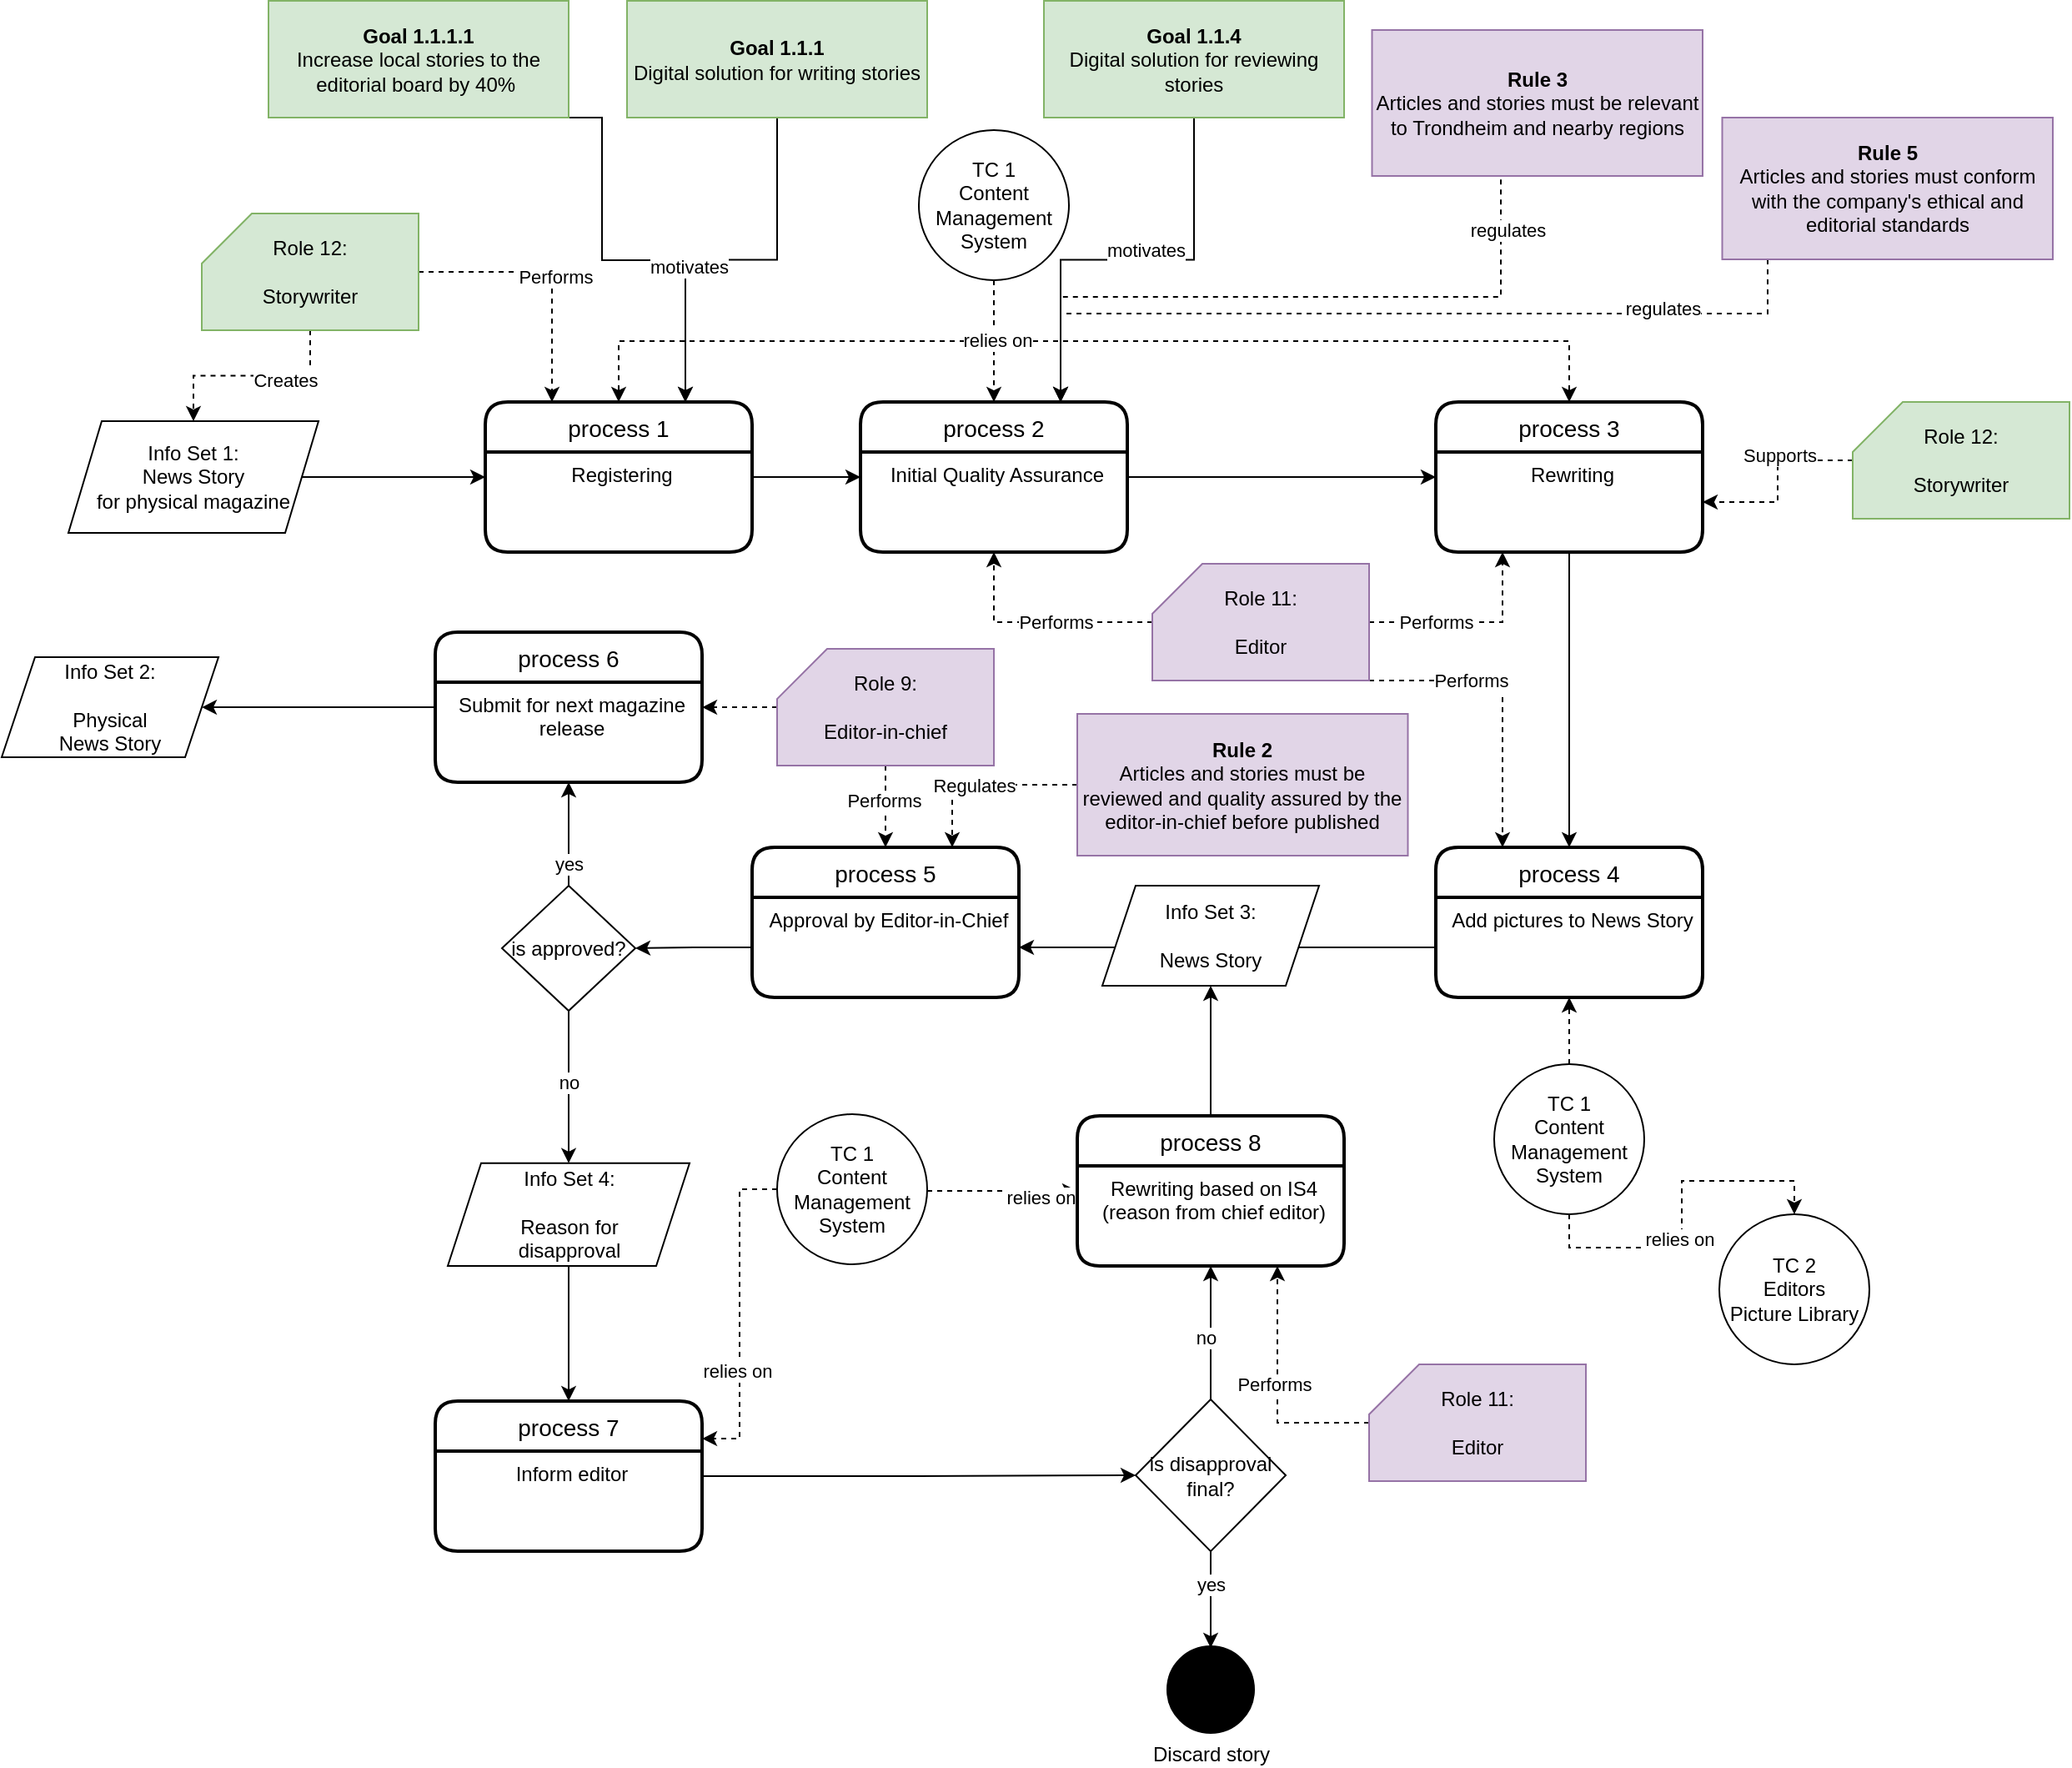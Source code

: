 <mxfile version="13.7.1" type="github">
  <diagram id="T21u9-CuLx84244G4kkz" name="Page-1">
    <mxGraphModel dx="1422" dy="762" grid="1" gridSize="10" guides="1" tooltips="1" connect="1" arrows="1" fold="1" page="1" pageScale="1" pageWidth="1169" pageHeight="1654" math="0" shadow="0">
      <root>
        <mxCell id="0" />
        <mxCell id="1" parent="0" />
        <mxCell id="Up77bsWCeMannX5gQ--k-35" style="edgeStyle=orthogonalEdgeStyle;rounded=0;orthogonalLoop=1;jettySize=auto;html=1;entryX=0;entryY=0.25;entryDx=0;entryDy=0;exitX=1;exitY=0.25;exitDx=0;exitDy=0;" parent="1" source="Up77bsWCeMannX5gQ--k-16" target="Up77bsWCeMannX5gQ--k-28" edge="1">
          <mxGeometry relative="1" as="geometry" />
        </mxCell>
        <mxCell id="Up77bsWCeMannX5gQ--k-51" style="edgeStyle=orthogonalEdgeStyle;rounded=0;orthogonalLoop=1;jettySize=auto;html=1;entryX=0.5;entryY=0;entryDx=0;entryDy=0;" parent="1" source="Up77bsWCeMannX5gQ--k-31" target="Up77bsWCeMannX5gQ--k-40" edge="1">
          <mxGeometry relative="1" as="geometry" />
        </mxCell>
        <mxCell id="Up77bsWCeMannX5gQ--k-52" style="edgeStyle=orthogonalEdgeStyle;rounded=0;orthogonalLoop=1;jettySize=auto;html=1;entryX=1;entryY=0.5;entryDx=0;entryDy=0;" parent="1" source="Up77bsWCeMannX5gQ--k-41" target="Up77bsWCeMannX5gQ--k-44" edge="1">
          <mxGeometry relative="1" as="geometry" />
        </mxCell>
        <mxCell id="4FQ998lupcoue13N-F9y-1" value="TC 1&lt;br&gt;Content Management&lt;br&gt;System" style="ellipse;whiteSpace=wrap;html=1;aspect=fixed;fillColor=#FFFFFF;" parent="1" vertex="1">
          <mxGeometry x="650" y="110" width="90" height="90" as="geometry" />
        </mxCell>
        <mxCell id="4FQ998lupcoue13N-F9y-4" style="edgeStyle=orthogonalEdgeStyle;rounded=0;orthogonalLoop=1;jettySize=auto;html=1;entryX=0.5;entryY=0;entryDx=0;entryDy=0;exitX=0.5;exitY=1;exitDx=0;exitDy=0;dashed=1;" parent="1" source="4FQ998lupcoue13N-F9y-1" target="Up77bsWCeMannX5gQ--k-15" edge="1">
          <mxGeometry relative="1" as="geometry">
            <mxPoint x="400" y="355" as="targetPoint" />
            <mxPoint x="280" y="355" as="sourcePoint" />
          </mxGeometry>
        </mxCell>
        <mxCell id="4FQ998lupcoue13N-F9y-6" style="edgeStyle=orthogonalEdgeStyle;rounded=0;orthogonalLoop=1;jettySize=auto;html=1;entryX=0.5;entryY=0;entryDx=0;entryDy=0;exitX=0.5;exitY=1;exitDx=0;exitDy=0;dashed=1;" parent="1" source="4FQ998lupcoue13N-F9y-1" target="Up77bsWCeMannX5gQ--k-30" edge="1">
          <mxGeometry relative="1" as="geometry">
            <mxPoint x="480" y="310" as="targetPoint" />
            <mxPoint x="480" y="230" as="sourcePoint" />
          </mxGeometry>
        </mxCell>
        <mxCell id="4FQ998lupcoue13N-F9y-7" style="edgeStyle=orthogonalEdgeStyle;rounded=0;orthogonalLoop=1;jettySize=auto;html=1;entryX=0.5;entryY=0;entryDx=0;entryDy=0;dashed=1;" parent="1" target="Up77bsWCeMannX5gQ--k-27" edge="1">
          <mxGeometry relative="1" as="geometry">
            <mxPoint x="480" y="310" as="targetPoint" />
            <mxPoint x="695" y="200" as="sourcePoint" />
            <Array as="points">
              <mxPoint x="695" y="220" />
              <mxPoint x="695" y="220" />
            </Array>
          </mxGeometry>
        </mxCell>
        <mxCell id="4FQ998lupcoue13N-F9y-72" value="relies on" style="edgeLabel;html=1;align=center;verticalAlign=middle;resizable=0;points=[];" parent="4FQ998lupcoue13N-F9y-7" vertex="1" connectable="0">
          <mxGeometry x="0.088" y="2" relative="1" as="geometry">
            <mxPoint y="-4" as="offset" />
          </mxGeometry>
        </mxCell>
        <mxCell id="4FQ998lupcoue13N-F9y-17" style="edgeStyle=orthogonalEdgeStyle;rounded=0;orthogonalLoop=1;jettySize=auto;html=1;entryX=0.5;entryY=1;entryDx=0;entryDy=0;endArrow=classic;endFill=1;exitX=0.5;exitY=0;exitDx=0;exitDy=0;" parent="1" source="4FQ998lupcoue13N-F9y-10" target="4FQ998lupcoue13N-F9y-14" edge="1">
          <mxGeometry relative="1" as="geometry" />
        </mxCell>
        <mxCell id="4FQ998lupcoue13N-F9y-60" value="yes" style="edgeLabel;html=1;align=center;verticalAlign=middle;resizable=0;points=[];" parent="4FQ998lupcoue13N-F9y-17" vertex="1" connectable="0">
          <mxGeometry x="-0.905" y="-3" relative="1" as="geometry">
            <mxPoint x="-3" y="-10.57" as="offset" />
          </mxGeometry>
        </mxCell>
        <mxCell id="4FQ998lupcoue13N-F9y-20" value="" style="edgeStyle=orthogonalEdgeStyle;rounded=0;orthogonalLoop=1;jettySize=auto;html=1;endArrow=classic;endFill=1;entryX=0.5;entryY=0;entryDx=0;entryDy=0;" parent="1" source="4FQ998lupcoue13N-F9y-10" target="4FQ998lupcoue13N-F9y-28" edge="1">
          <mxGeometry relative="1" as="geometry">
            <mxPoint x="440" y="721.02" as="targetPoint" />
          </mxGeometry>
        </mxCell>
        <mxCell id="4FQ998lupcoue13N-F9y-27" value="no" style="edgeLabel;html=1;align=center;verticalAlign=middle;resizable=0;points=[];" parent="4FQ998lupcoue13N-F9y-20" vertex="1" connectable="0">
          <mxGeometry x="-0.054" relative="1" as="geometry">
            <mxPoint as="offset" />
          </mxGeometry>
        </mxCell>
        <mxCell id="4FQ998lupcoue13N-F9y-10" value="is approved?" style="rhombus;whiteSpace=wrap;html=1;fillColor=#FFFFFF;" parent="1" vertex="1">
          <mxGeometry x="400" y="563.02" width="80" height="75" as="geometry" />
        </mxCell>
        <mxCell id="4FQ998lupcoue13N-F9y-12" style="edgeStyle=orthogonalEdgeStyle;rounded=0;orthogonalLoop=1;jettySize=auto;html=1;endArrow=classic;endFill=1;exitX=0;exitY=0.5;exitDx=0;exitDy=0;" parent="1" source="Up77bsWCeMannX5gQ--k-44" target="4FQ998lupcoue13N-F9y-10" edge="1">
          <mxGeometry relative="1" as="geometry">
            <mxPoint x="650" y="590" as="sourcePoint" />
          </mxGeometry>
        </mxCell>
        <mxCell id="4FQ998lupcoue13N-F9y-59" style="edgeStyle=orthogonalEdgeStyle;rounded=0;orthogonalLoop=1;jettySize=auto;html=1;entryX=1;entryY=0.5;entryDx=0;entryDy=0;endArrow=classic;endFill=1;" parent="1" source="4FQ998lupcoue13N-F9y-13" target="4FQ998lupcoue13N-F9y-58" edge="1">
          <mxGeometry relative="1" as="geometry" />
        </mxCell>
        <mxCell id="4FQ998lupcoue13N-F9y-53" style="edgeStyle=orthogonalEdgeStyle;rounded=0;orthogonalLoop=1;jettySize=auto;html=1;entryX=0.5;entryY=0;entryDx=0;entryDy=0;endArrow=classic;endFill=1;" parent="1" source="4FQ998lupcoue13N-F9y-28" target="4FQ998lupcoue13N-F9y-21" edge="1">
          <mxGeometry relative="1" as="geometry" />
        </mxCell>
        <mxCell id="4FQ998lupcoue13N-F9y-28" value="Info Set 4:&lt;br&gt;&lt;br&gt;Reason for &lt;br&gt;disapproval" style="shape=parallelogram;perimeter=parallelogramPerimeter;whiteSpace=wrap;html=1;fixedSize=1;" parent="1" vertex="1">
          <mxGeometry x="367.5" y="729.39" width="145" height="61.63" as="geometry" />
        </mxCell>
        <mxCell id="4FQ998lupcoue13N-F9y-30" style="edgeStyle=orthogonalEdgeStyle;rounded=0;orthogonalLoop=1;jettySize=auto;html=1;entryX=0;entryY=0.5;entryDx=0;entryDy=0;endArrow=classic;endFill=1;exitX=1;exitY=0.25;exitDx=0;exitDy=0;" parent="1" source="Up77bsWCeMannX5gQ--k-28" target="Up77bsWCeMannX5gQ--k-30" edge="1">
          <mxGeometry relative="1" as="geometry">
            <mxPoint x="810" y="318" as="targetPoint" />
          </mxGeometry>
        </mxCell>
        <mxCell id="Up77bsWCeMannX5gQ--k-27" value="process 2" style="swimlane;childLayout=stackLayout;horizontal=1;startSize=30;horizontalStack=0;rounded=1;fontSize=14;fontStyle=0;strokeWidth=2;resizeParent=0;resizeLast=1;shadow=0;dashed=0;align=center;" parent="1" vertex="1">
          <mxGeometry x="615" y="273" width="160" height="90" as="geometry" />
        </mxCell>
        <mxCell id="Up77bsWCeMannX5gQ--k-28" value="Initial Quality Assurance" style="align=center;strokeColor=none;fillColor=none;spacingLeft=4;fontSize=12;verticalAlign=top;resizable=0;rotatable=0;part=1;" parent="Up77bsWCeMannX5gQ--k-27" vertex="1">
          <mxGeometry y="30" width="160" height="60" as="geometry" />
        </mxCell>
        <mxCell id="Up77bsWCeMannX5gQ--k-29" style="edgeStyle=orthogonalEdgeStyle;rounded=0;orthogonalLoop=1;jettySize=auto;html=1;exitX=0.5;exitY=1;exitDx=0;exitDy=0;" parent="Up77bsWCeMannX5gQ--k-27" source="Up77bsWCeMannX5gQ--k-28" target="Up77bsWCeMannX5gQ--k-28" edge="1">
          <mxGeometry relative="1" as="geometry" />
        </mxCell>
        <mxCell id="Up77bsWCeMannX5gQ--k-15" value="process 1" style="swimlane;childLayout=stackLayout;horizontal=1;startSize=30;horizontalStack=0;rounded=1;fontSize=14;fontStyle=0;strokeWidth=2;resizeParent=0;resizeLast=1;shadow=0;dashed=0;align=center;fillColor=#FFFFFF;" parent="1" vertex="1">
          <mxGeometry x="390" y="273" width="160" height="90" as="geometry" />
        </mxCell>
        <mxCell id="Up77bsWCeMannX5gQ--k-16" value="Registering" style="align=center;strokeColor=none;fillColor=none;spacingLeft=4;fontSize=12;verticalAlign=top;resizable=0;rotatable=0;part=1;" parent="Up77bsWCeMannX5gQ--k-15" vertex="1">
          <mxGeometry y="30" width="160" height="60" as="geometry" />
        </mxCell>
        <mxCell id="4FQ998lupcoue13N-F9y-34" style="edgeStyle=orthogonalEdgeStyle;rounded=0;orthogonalLoop=1;jettySize=auto;html=1;entryX=0;entryY=0.25;entryDx=0;entryDy=0;endArrow=classic;endFill=1;exitX=1;exitY=0.5;exitDx=0;exitDy=0;" parent="1" source="4FQ998lupcoue13N-F9y-33" target="Up77bsWCeMannX5gQ--k-16" edge="1">
          <mxGeometry relative="1" as="geometry">
            <Array as="points">
              <mxPoint x="370" y="318" />
              <mxPoint x="370" y="318" />
            </Array>
          </mxGeometry>
        </mxCell>
        <mxCell id="4FQ998lupcoue13N-F9y-33" value="Info Set 1:&lt;br&gt;News Story&lt;br&gt;for physical magazine" style="shape=parallelogram;perimeter=parallelogramPerimeter;whiteSpace=wrap;html=1;fixedSize=1;" parent="1" vertex="1">
          <mxGeometry x="140" y="284.5" width="150" height="67" as="geometry" />
        </mxCell>
        <mxCell id="Up77bsWCeMannX5gQ--k-30" value="process 3" style="swimlane;childLayout=stackLayout;horizontal=1;startSize=30;horizontalStack=0;rounded=1;fontSize=14;fontStyle=0;strokeWidth=2;resizeParent=0;resizeLast=1;shadow=0;dashed=0;align=center;" parent="1" vertex="1">
          <mxGeometry x="960" y="273" width="160" height="90" as="geometry" />
        </mxCell>
        <mxCell id="Up77bsWCeMannX5gQ--k-31" value="Rewriting" style="align=center;strokeColor=none;fillColor=none;spacingLeft=4;fontSize=12;verticalAlign=top;resizable=0;rotatable=0;part=1;" parent="Up77bsWCeMannX5gQ--k-30" vertex="1">
          <mxGeometry y="30" width="160" height="60" as="geometry" />
        </mxCell>
        <mxCell id="Up77bsWCeMannX5gQ--k-32" style="edgeStyle=orthogonalEdgeStyle;rounded=0;orthogonalLoop=1;jettySize=auto;html=1;exitX=0.5;exitY=1;exitDx=0;exitDy=0;" parent="Up77bsWCeMannX5gQ--k-30" source="Up77bsWCeMannX5gQ--k-31" target="Up77bsWCeMannX5gQ--k-31" edge="1">
          <mxGeometry relative="1" as="geometry" />
        </mxCell>
        <mxCell id="Up77bsWCeMannX5gQ--k-40" value="process 4" style="swimlane;childLayout=stackLayout;horizontal=1;startSize=30;horizontalStack=0;rounded=1;fontSize=14;fontStyle=0;strokeWidth=2;resizeParent=0;resizeLast=1;shadow=0;dashed=0;align=center;" parent="1" vertex="1">
          <mxGeometry x="960" y="540" width="160" height="90" as="geometry" />
        </mxCell>
        <mxCell id="Up77bsWCeMannX5gQ--k-41" value="Add pictures to News Story" style="align=center;strokeColor=none;fillColor=none;spacingLeft=4;fontSize=12;verticalAlign=top;resizable=0;rotatable=0;part=1;" parent="Up77bsWCeMannX5gQ--k-40" vertex="1">
          <mxGeometry y="30" width="160" height="60" as="geometry" />
        </mxCell>
        <mxCell id="Up77bsWCeMannX5gQ--k-42" style="edgeStyle=orthogonalEdgeStyle;rounded=0;orthogonalLoop=1;jettySize=auto;html=1;exitX=0.5;exitY=1;exitDx=0;exitDy=0;" parent="Up77bsWCeMannX5gQ--k-40" source="Up77bsWCeMannX5gQ--k-41" target="Up77bsWCeMannX5gQ--k-41" edge="1">
          <mxGeometry relative="1" as="geometry" />
        </mxCell>
        <mxCell id="4FQ998lupcoue13N-F9y-40" style="edgeStyle=orthogonalEdgeStyle;rounded=0;orthogonalLoop=1;jettySize=auto;html=1;endArrow=classic;endFill=1;dashed=1;exitX=0.5;exitY=1;exitDx=0;exitDy=0;entryX=0.5;entryY=0;entryDx=0;entryDy=0;" parent="1" source="4FQ998lupcoue13N-F9y-91" target="4FQ998lupcoue13N-F9y-39" edge="1">
          <mxGeometry relative="1" as="geometry">
            <mxPoint x="1280" y="780" as="targetPoint" />
          </mxGeometry>
        </mxCell>
        <mxCell id="4FQ998lupcoue13N-F9y-80" value="relies on" style="edgeLabel;html=1;align=center;verticalAlign=middle;resizable=0;points=[];" parent="4FQ998lupcoue13N-F9y-40" vertex="1" connectable="0">
          <mxGeometry x="-0.42" y="-3" relative="1" as="geometry">
            <mxPoint x="22.86" y="-8" as="offset" />
          </mxGeometry>
        </mxCell>
        <mxCell id="4FQ998lupcoue13N-F9y-39" value="TC 2&lt;br&gt;Editors&lt;br&gt;Picture Library" style="ellipse;whiteSpace=wrap;html=1;aspect=fixed;fillColor=#FFFFFF;" parent="1" vertex="1">
          <mxGeometry x="1130" y="760" width="90" height="90" as="geometry" />
        </mxCell>
        <mxCell id="4FQ998lupcoue13N-F9y-45" style="edgeStyle=orthogonalEdgeStyle;rounded=0;orthogonalLoop=1;jettySize=auto;html=1;entryX=0.5;entryY=1;entryDx=0;entryDy=0;endArrow=classic;endFill=1;" parent="1" source="4FQ998lupcoue13N-F9y-41" target="4FQ998lupcoue13N-F9y-63" edge="1">
          <mxGeometry relative="1" as="geometry" />
        </mxCell>
        <mxCell id="4FQ998lupcoue13N-F9y-46" value="Discard story" style="shape=mxgraph.bpmn.shape;html=1;verticalLabelPosition=bottom;labelBackgroundColor=#ffffff;verticalAlign=top;align=center;perimeter=ellipsePerimeter;outlineConnect=0;outline=end;symbol=terminate;fillColor=#000000;" parent="1" vertex="1">
          <mxGeometry x="800" y="1020" width="50" height="50" as="geometry" />
        </mxCell>
        <mxCell id="4FQ998lupcoue13N-F9y-47" style="edgeStyle=orthogonalEdgeStyle;rounded=0;orthogonalLoop=1;jettySize=auto;html=1;endArrow=classic;endFill=1;exitX=0.5;exitY=1;exitDx=0;exitDy=0;" parent="1" source="4FQ998lupcoue13N-F9y-54" target="4FQ998lupcoue13N-F9y-46" edge="1">
          <mxGeometry relative="1" as="geometry">
            <mxPoint x="650" y="920" as="sourcePoint" />
          </mxGeometry>
        </mxCell>
        <mxCell id="4FQ998lupcoue13N-F9y-48" value="yes" style="edgeLabel;html=1;align=center;verticalAlign=middle;resizable=0;points=[];" parent="4FQ998lupcoue13N-F9y-47" vertex="1" connectable="0">
          <mxGeometry x="-0.289" y="-2" relative="1" as="geometry">
            <mxPoint x="2" y="-0.98" as="offset" />
          </mxGeometry>
        </mxCell>
        <mxCell id="4FQ998lupcoue13N-F9y-52" style="edgeStyle=orthogonalEdgeStyle;rounded=0;orthogonalLoop=1;jettySize=auto;html=1;entryX=0;entryY=0.25;entryDx=0;entryDy=0;endArrow=classic;endFill=1;dashed=1;" parent="1" source="4FQ998lupcoue13N-F9y-51" target="4FQ998lupcoue13N-F9y-42" edge="1">
          <mxGeometry relative="1" as="geometry">
            <mxPoint x="620" y="745" as="sourcePoint" />
            <mxPoint x="650" y="756.02" as="targetPoint" />
            <Array as="points">
              <mxPoint x="585" y="745" />
            </Array>
          </mxGeometry>
        </mxCell>
        <mxCell id="4FQ998lupcoue13N-F9y-89" value="relies on" style="edgeLabel;html=1;align=center;verticalAlign=middle;resizable=0;points=[];" parent="4FQ998lupcoue13N-F9y-52" vertex="1" connectable="0">
          <mxGeometry x="0.512" y="-4" relative="1" as="geometry">
            <mxPoint as="offset" />
          </mxGeometry>
        </mxCell>
        <mxCell id="4FQ998lupcoue13N-F9y-56" style="edgeStyle=orthogonalEdgeStyle;rounded=0;orthogonalLoop=1;jettySize=auto;html=1;entryX=0.5;entryY=1;entryDx=0;entryDy=0;endArrow=classic;endFill=1;" parent="1" source="4FQ998lupcoue13N-F9y-54" target="4FQ998lupcoue13N-F9y-41" edge="1">
          <mxGeometry relative="1" as="geometry" />
        </mxCell>
        <mxCell id="4FQ998lupcoue13N-F9y-66" value="no" style="edgeLabel;html=1;align=center;verticalAlign=middle;resizable=0;points=[];" parent="4FQ998lupcoue13N-F9y-56" vertex="1" connectable="0">
          <mxGeometry x="-0.074" y="3" relative="1" as="geometry">
            <mxPoint as="offset" />
          </mxGeometry>
        </mxCell>
        <mxCell id="4FQ998lupcoue13N-F9y-54" value="is disapproval final?" style="rhombus;whiteSpace=wrap;html=1;fillColor=#FFFFFF;" parent="1" vertex="1">
          <mxGeometry x="780" y="871.02" width="90" height="91.02" as="geometry" />
        </mxCell>
        <mxCell id="4FQ998lupcoue13N-F9y-55" style="edgeStyle=orthogonalEdgeStyle;rounded=0;orthogonalLoop=1;jettySize=auto;html=1;endArrow=classic;endFill=1;exitX=1;exitY=0.25;exitDx=0;exitDy=0;" parent="1" source="4FQ998lupcoue13N-F9y-22" target="4FQ998lupcoue13N-F9y-54" edge="1">
          <mxGeometry relative="1" as="geometry" />
        </mxCell>
        <mxCell id="4FQ998lupcoue13N-F9y-58" value="Info Set 2:&lt;br&gt;&lt;br&gt;Physical&lt;br&gt;News Story" style="shape=parallelogram;perimeter=parallelogramPerimeter;whiteSpace=wrap;html=1;fixedSize=1;" parent="1" vertex="1">
          <mxGeometry x="100" y="426.02" width="130" height="60" as="geometry" />
        </mxCell>
        <mxCell id="4FQ998lupcoue13N-F9y-68" style="edgeStyle=orthogonalEdgeStyle;rounded=0;orthogonalLoop=1;jettySize=auto;html=1;entryX=0.25;entryY=0;entryDx=0;entryDy=0;endArrow=classic;endFill=1;dashed=1;" parent="1" source="4FQ998lupcoue13N-F9y-61" target="Up77bsWCeMannX5gQ--k-15" edge="1">
          <mxGeometry relative="1" as="geometry" />
        </mxCell>
        <mxCell id="4FQ998lupcoue13N-F9y-69" value="Performs" style="edgeLabel;html=1;align=center;verticalAlign=middle;resizable=0;points=[];" parent="4FQ998lupcoue13N-F9y-68" vertex="1" connectable="0">
          <mxGeometry x="0.043" y="2" relative="1" as="geometry">
            <mxPoint as="offset" />
          </mxGeometry>
        </mxCell>
        <mxCell id="4FQ998lupcoue13N-F9y-70" style="edgeStyle=orthogonalEdgeStyle;rounded=0;orthogonalLoop=1;jettySize=auto;html=1;dashed=1;endArrow=classic;endFill=1;" parent="1" source="4FQ998lupcoue13N-F9y-61" target="4FQ998lupcoue13N-F9y-33" edge="1">
          <mxGeometry relative="1" as="geometry" />
        </mxCell>
        <mxCell id="4FQ998lupcoue13N-F9y-71" value="Creates" style="edgeLabel;html=1;align=center;verticalAlign=middle;resizable=0;points=[];" parent="4FQ998lupcoue13N-F9y-70" vertex="1" connectable="0">
          <mxGeometry x="-0.514" y="-12" relative="1" as="geometry">
            <mxPoint x="-12" y="14" as="offset" />
          </mxGeometry>
        </mxCell>
        <mxCell id="4FQ998lupcoue13N-F9y-61" value="Role 12:&lt;br&gt;&lt;br&gt;Storywriter" style="shape=card;whiteSpace=wrap;html=1;fillColor=#d5e8d4;strokeColor=#82b366;" parent="1" vertex="1">
          <mxGeometry x="220" y="160" width="130" height="70" as="geometry" />
        </mxCell>
        <mxCell id="4FQ998lupcoue13N-F9y-21" value="process 7" style="swimlane;childLayout=stackLayout;horizontal=1;startSize=30;horizontalStack=0;rounded=1;fontSize=14;fontStyle=0;strokeWidth=2;resizeParent=0;resizeLast=1;shadow=0;dashed=0;align=center;" parent="1" vertex="1">
          <mxGeometry x="360" y="872.04" width="160" height="90" as="geometry" />
        </mxCell>
        <mxCell id="4FQ998lupcoue13N-F9y-22" value="Inform editor" style="align=center;strokeColor=none;fillColor=none;spacingLeft=4;fontSize=12;verticalAlign=top;resizable=0;rotatable=0;part=1;" parent="4FQ998lupcoue13N-F9y-21" vertex="1">
          <mxGeometry y="30" width="160" height="60" as="geometry" />
        </mxCell>
        <mxCell id="4FQ998lupcoue13N-F9y-13" value="process 6" style="swimlane;childLayout=stackLayout;horizontal=1;startSize=30;horizontalStack=0;rounded=1;fontSize=14;fontStyle=0;strokeWidth=2;resizeParent=0;resizeLast=1;shadow=0;dashed=0;align=center;" parent="1" vertex="1">
          <mxGeometry x="360" y="411.02" width="160" height="90" as="geometry" />
        </mxCell>
        <mxCell id="4FQ998lupcoue13N-F9y-14" value="Submit for next magazine &#xa;release" style="align=center;strokeColor=none;fillColor=none;spacingLeft=4;fontSize=12;verticalAlign=top;resizable=0;rotatable=0;part=1;" parent="4FQ998lupcoue13N-F9y-13" vertex="1">
          <mxGeometry y="30" width="160" height="60" as="geometry" />
        </mxCell>
        <mxCell id="4FQ998lupcoue13N-F9y-15" style="edgeStyle=orthogonalEdgeStyle;rounded=0;orthogonalLoop=1;jettySize=auto;html=1;exitX=0.5;exitY=1;exitDx=0;exitDy=0;" parent="4FQ998lupcoue13N-F9y-13" edge="1">
          <mxGeometry relative="1" as="geometry">
            <mxPoint x="-50" y="190" as="sourcePoint" />
            <mxPoint x="-50" y="190" as="targetPoint" />
          </mxGeometry>
        </mxCell>
        <mxCell id="4FQ998lupcoue13N-F9y-63" value="Info Set 3:&lt;br&gt;&lt;br&gt;News Story" style="shape=parallelogram;perimeter=parallelogramPerimeter;whiteSpace=wrap;html=1;fixedSize=1;" parent="1" vertex="1">
          <mxGeometry x="760" y="563.02" width="130" height="60" as="geometry" />
        </mxCell>
        <mxCell id="Up77bsWCeMannX5gQ--k-43" value="process 5" style="swimlane;childLayout=stackLayout;horizontal=1;startSize=30;horizontalStack=0;rounded=1;fontSize=14;fontStyle=0;strokeWidth=2;resizeParent=0;resizeLast=1;shadow=0;dashed=0;align=center;" parent="1" vertex="1">
          <mxGeometry x="550" y="540" width="160" height="90" as="geometry" />
        </mxCell>
        <mxCell id="Up77bsWCeMannX5gQ--k-44" value="Approval by Editor-in-Chief" style="align=center;strokeColor=none;fillColor=none;spacingLeft=4;fontSize=12;verticalAlign=top;resizable=0;rotatable=0;part=1;" parent="Up77bsWCeMannX5gQ--k-43" vertex="1">
          <mxGeometry y="30" width="160" height="60" as="geometry" />
        </mxCell>
        <mxCell id="Up77bsWCeMannX5gQ--k-45" style="edgeStyle=orthogonalEdgeStyle;rounded=0;orthogonalLoop=1;jettySize=auto;html=1;exitX=0.5;exitY=1;exitDx=0;exitDy=0;" parent="Up77bsWCeMannX5gQ--k-43" source="Up77bsWCeMannX5gQ--k-44" target="Up77bsWCeMannX5gQ--k-44" edge="1">
          <mxGeometry relative="1" as="geometry" />
        </mxCell>
        <mxCell id="4FQ998lupcoue13N-F9y-41" value="process 8" style="swimlane;childLayout=stackLayout;horizontal=1;startSize=30;horizontalStack=0;rounded=1;fontSize=14;fontStyle=0;strokeWidth=2;resizeParent=0;resizeLast=1;shadow=0;dashed=0;align=center;" parent="1" vertex="1">
          <mxGeometry x="745" y="701.02" width="160" height="90" as="geometry" />
        </mxCell>
        <mxCell id="4FQ998lupcoue13N-F9y-42" value="Rewriting based on IS4 &#xa;(reason from chief editor)" style="align=center;strokeColor=none;fillColor=none;spacingLeft=4;fontSize=12;verticalAlign=top;resizable=0;rotatable=0;part=1;" parent="4FQ998lupcoue13N-F9y-41" vertex="1">
          <mxGeometry y="30" width="160" height="60" as="geometry" />
        </mxCell>
        <mxCell id="4FQ998lupcoue13N-F9y-43" style="edgeStyle=orthogonalEdgeStyle;rounded=0;orthogonalLoop=1;jettySize=auto;html=1;exitX=0.5;exitY=1;exitDx=0;exitDy=0;" parent="4FQ998lupcoue13N-F9y-41" edge="1">
          <mxGeometry relative="1" as="geometry">
            <mxPoint x="-110" y="191.02" as="sourcePoint" />
            <mxPoint x="-110" y="191.02" as="targetPoint" />
          </mxGeometry>
        </mxCell>
        <mxCell id="4FQ998lupcoue13N-F9y-87" style="edgeStyle=orthogonalEdgeStyle;rounded=0;orthogonalLoop=1;jettySize=auto;html=1;entryX=1;entryY=0.25;entryDx=0;entryDy=0;dashed=1;endArrow=classic;endFill=1;" parent="1" source="4FQ998lupcoue13N-F9y-51" target="4FQ998lupcoue13N-F9y-21" edge="1">
          <mxGeometry relative="1" as="geometry" />
        </mxCell>
        <mxCell id="4FQ998lupcoue13N-F9y-88" value="relies on" style="edgeLabel;html=1;align=center;verticalAlign=middle;resizable=0;points=[];" parent="4FQ998lupcoue13N-F9y-87" vertex="1" connectable="0">
          <mxGeometry x="0.346" y="-2" relative="1" as="geometry">
            <mxPoint as="offset" />
          </mxGeometry>
        </mxCell>
        <mxCell id="4FQ998lupcoue13N-F9y-51" value="TC 1&lt;br&gt;Content Management&lt;br&gt;System" style="ellipse;whiteSpace=wrap;html=1;aspect=fixed;fillColor=#FFFFFF;" parent="1" vertex="1">
          <mxGeometry x="565" y="700" width="90" height="90" as="geometry" />
        </mxCell>
        <mxCell id="4FQ998lupcoue13N-F9y-74" style="edgeStyle=orthogonalEdgeStyle;rounded=0;orthogonalLoop=1;jettySize=auto;html=1;entryX=0.5;entryY=1;entryDx=0;entryDy=0;dashed=1;endArrow=classic;endFill=1;" parent="1" source="4FQ998lupcoue13N-F9y-73" target="Up77bsWCeMannX5gQ--k-28" edge="1">
          <mxGeometry relative="1" as="geometry" />
        </mxCell>
        <mxCell id="4FQ998lupcoue13N-F9y-76" value="Performs" style="edgeLabel;html=1;align=center;verticalAlign=middle;resizable=0;points=[];" parent="4FQ998lupcoue13N-F9y-74" vertex="1" connectable="0">
          <mxGeometry x="-0.149" relative="1" as="geometry">
            <mxPoint as="offset" />
          </mxGeometry>
        </mxCell>
        <mxCell id="4FQ998lupcoue13N-F9y-75" style="edgeStyle=orthogonalEdgeStyle;rounded=0;orthogonalLoop=1;jettySize=auto;html=1;entryX=0.25;entryY=1;entryDx=0;entryDy=0;dashed=1;endArrow=classic;endFill=1;" parent="1" source="4FQ998lupcoue13N-F9y-73" target="Up77bsWCeMannX5gQ--k-31" edge="1">
          <mxGeometry relative="1" as="geometry" />
        </mxCell>
        <mxCell id="4FQ998lupcoue13N-F9y-77" value="Performs" style="edgeLabel;html=1;align=center;verticalAlign=middle;resizable=0;points=[];" parent="4FQ998lupcoue13N-F9y-75" vertex="1" connectable="0">
          <mxGeometry x="-0.293" y="-5" relative="1" as="geometry">
            <mxPoint x="-2.86" y="-5" as="offset" />
          </mxGeometry>
        </mxCell>
        <mxCell id="4FQ998lupcoue13N-F9y-78" style="edgeStyle=orthogonalEdgeStyle;rounded=0;orthogonalLoop=1;jettySize=auto;html=1;entryX=0.25;entryY=0;entryDx=0;entryDy=0;dashed=1;endArrow=classic;endFill=1;exitX=1;exitY=1;exitDx=0;exitDy=0;exitPerimeter=0;" parent="1" source="4FQ998lupcoue13N-F9y-73" target="Up77bsWCeMannX5gQ--k-40" edge="1">
          <mxGeometry relative="1" as="geometry">
            <Array as="points">
              <mxPoint x="1000" y="440" />
            </Array>
          </mxGeometry>
        </mxCell>
        <mxCell id="4FQ998lupcoue13N-F9y-79" value="Performs" style="edgeLabel;html=1;align=center;verticalAlign=middle;resizable=0;points=[];" parent="4FQ998lupcoue13N-F9y-78" vertex="1" connectable="0">
          <mxGeometry x="-0.327" relative="1" as="geometry">
            <mxPoint as="offset" />
          </mxGeometry>
        </mxCell>
        <mxCell id="4FQ998lupcoue13N-F9y-73" value="Role 11:&lt;br&gt;&lt;br&gt;Editor" style="shape=card;whiteSpace=wrap;html=1;fillColor=#e1d5e7;strokeColor=#9673a6;" parent="1" vertex="1">
          <mxGeometry x="790" y="370" width="130" height="70" as="geometry" />
        </mxCell>
        <mxCell id="4FQ998lupcoue13N-F9y-82" style="edgeStyle=orthogonalEdgeStyle;rounded=0;orthogonalLoop=1;jettySize=auto;html=1;entryX=0.75;entryY=1;entryDx=0;entryDy=0;dashed=1;endArrow=classic;endFill=1;" parent="1" source="4FQ998lupcoue13N-F9y-81" target="4FQ998lupcoue13N-F9y-41" edge="1">
          <mxGeometry relative="1" as="geometry" />
        </mxCell>
        <mxCell id="W5wj7sToRuUT8k-B0-TM-1" value="Performs" style="edgeLabel;html=1;align=center;verticalAlign=middle;resizable=0;points=[];" vertex="1" connectable="0" parent="4FQ998lupcoue13N-F9y-82">
          <mxGeometry x="-0.262" y="-23" relative="1" as="geometry">
            <mxPoint x="-25" y="-23" as="offset" />
          </mxGeometry>
        </mxCell>
        <mxCell id="4FQ998lupcoue13N-F9y-81" value="Role 11:&lt;br&gt;&lt;br&gt;Editor" style="shape=card;whiteSpace=wrap;html=1;fillColor=#e1d5e7;strokeColor=#9673a6;" parent="1" vertex="1">
          <mxGeometry x="920" y="850" width="130" height="70" as="geometry" />
        </mxCell>
        <mxCell id="4FQ998lupcoue13N-F9y-84" style="edgeStyle=orthogonalEdgeStyle;rounded=0;orthogonalLoop=1;jettySize=auto;html=1;entryX=0.5;entryY=0;entryDx=0;entryDy=0;dashed=1;endArrow=classic;endFill=1;" parent="1" source="4FQ998lupcoue13N-F9y-83" target="Up77bsWCeMannX5gQ--k-43" edge="1">
          <mxGeometry relative="1" as="geometry" />
        </mxCell>
        <mxCell id="4FQ998lupcoue13N-F9y-85" value="Performs" style="edgeLabel;html=1;align=center;verticalAlign=middle;resizable=0;points=[];" parent="4FQ998lupcoue13N-F9y-84" vertex="1" connectable="0">
          <mxGeometry x="-0.126" y="-1" relative="1" as="geometry">
            <mxPoint y="-1" as="offset" />
          </mxGeometry>
        </mxCell>
        <mxCell id="4FQ998lupcoue13N-F9y-86" style="edgeStyle=orthogonalEdgeStyle;rounded=0;orthogonalLoop=1;jettySize=auto;html=1;entryX=1;entryY=0.5;entryDx=0;entryDy=0;dashed=1;endArrow=classic;endFill=1;" parent="1" source="4FQ998lupcoue13N-F9y-83" target="4FQ998lupcoue13N-F9y-13" edge="1">
          <mxGeometry relative="1" as="geometry" />
        </mxCell>
        <mxCell id="4FQ998lupcoue13N-F9y-83" value="Role 9:&lt;br&gt;&lt;br&gt;Editor-in-chief" style="shape=card;whiteSpace=wrap;html=1;fillColor=#e1d5e7;strokeColor=#9673a6;" parent="1" vertex="1">
          <mxGeometry x="565" y="421.02" width="130" height="70" as="geometry" />
        </mxCell>
        <mxCell id="4FQ998lupcoue13N-F9y-92" style="edgeStyle=orthogonalEdgeStyle;rounded=0;orthogonalLoop=1;jettySize=auto;html=1;entryX=0.5;entryY=1;entryDx=0;entryDy=0;dashed=1;endArrow=classic;endFill=1;" parent="1" source="4FQ998lupcoue13N-F9y-91" target="Up77bsWCeMannX5gQ--k-41" edge="1">
          <mxGeometry relative="1" as="geometry" />
        </mxCell>
        <mxCell id="4FQ998lupcoue13N-F9y-91" value="TC 1&lt;br&gt;Content Management&lt;br&gt;System" style="ellipse;whiteSpace=wrap;html=1;aspect=fixed;fillColor=#FFFFFF;" parent="1" vertex="1">
          <mxGeometry x="995" y="670" width="90" height="90" as="geometry" />
        </mxCell>
        <mxCell id="4FQ998lupcoue13N-F9y-94" style="edgeStyle=orthogonalEdgeStyle;rounded=0;orthogonalLoop=1;jettySize=auto;html=1;entryX=0.75;entryY=0;entryDx=0;entryDy=0;dashed=1;endArrow=classic;endFill=1;" parent="1" source="4FQ998lupcoue13N-F9y-93" target="Up77bsWCeMannX5gQ--k-43" edge="1">
          <mxGeometry relative="1" as="geometry">
            <Array as="points">
              <mxPoint x="670" y="502" />
            </Array>
          </mxGeometry>
        </mxCell>
        <mxCell id="4FQ998lupcoue13N-F9y-95" value="Regulates" style="edgeLabel;html=1;align=center;verticalAlign=middle;resizable=0;points=[];" parent="4FQ998lupcoue13N-F9y-94" vertex="1" connectable="0">
          <mxGeometry x="0.099" relative="1" as="geometry">
            <mxPoint as="offset" />
          </mxGeometry>
        </mxCell>
        <mxCell id="4FQ998lupcoue13N-F9y-93" value="&lt;b&gt;Rule 2&lt;/b&gt;&lt;br&gt;Articles and stories must be reviewed and quality assured by the editor-in-chief before published" style="rounded=0;whiteSpace=wrap;html=1;fillColor=#e1d5e7;strokeColor=#9673a6;" parent="1" vertex="1">
          <mxGeometry x="745" y="460" width="198.25" height="85" as="geometry" />
        </mxCell>
        <mxCell id="4FQ998lupcoue13N-F9y-99" style="edgeStyle=orthogonalEdgeStyle;rounded=0;orthogonalLoop=1;jettySize=auto;html=1;entryX=0.75;entryY=0;entryDx=0;entryDy=0;dashed=1;endArrow=classic;endFill=1;exitX=0.5;exitY=1;exitDx=0;exitDy=0;" parent="1" source="4FQ998lupcoue13N-F9y-96" target="Up77bsWCeMannX5gQ--k-27" edge="1">
          <mxGeometry relative="1" as="geometry">
            <Array as="points">
              <mxPoint x="999" y="210" />
              <mxPoint x="735" y="210" />
            </Array>
          </mxGeometry>
        </mxCell>
        <mxCell id="4FQ998lupcoue13N-F9y-100" value="regulates" style="edgeLabel;html=1;align=center;verticalAlign=middle;resizable=0;points=[];" parent="4FQ998lupcoue13N-F9y-99" vertex="1" connectable="0">
          <mxGeometry x="-0.866" y="4" relative="1" as="geometry">
            <mxPoint y="26.38" as="offset" />
          </mxGeometry>
        </mxCell>
        <mxCell id="4FQ998lupcoue13N-F9y-96" value="&lt;b&gt;Rule 3&lt;/b&gt;&lt;br&gt;Articles and stories must be relevant to Trondheim and nearby regions" style="rounded=0;whiteSpace=wrap;html=1;fillColor=#e1d5e7;strokeColor=#9673a6;" parent="1" vertex="1">
          <mxGeometry x="921.75" y="50" width="198.25" height="87.5" as="geometry" />
        </mxCell>
        <mxCell id="4FQ998lupcoue13N-F9y-98" style="edgeStyle=orthogonalEdgeStyle;rounded=0;orthogonalLoop=1;jettySize=auto;html=1;entryX=0.75;entryY=0;entryDx=0;entryDy=0;dashed=1;endArrow=classic;endFill=1;" parent="1" source="4FQ998lupcoue13N-F9y-97" target="Up77bsWCeMannX5gQ--k-27" edge="1">
          <mxGeometry relative="1" as="geometry">
            <Array as="points">
              <mxPoint x="1159" y="220" />
              <mxPoint x="735" y="220" />
            </Array>
          </mxGeometry>
        </mxCell>
        <mxCell id="4FQ998lupcoue13N-F9y-101" value="regulates" style="edgeLabel;html=1;align=center;verticalAlign=middle;resizable=0;points=[];" parent="4FQ998lupcoue13N-F9y-98" vertex="1" connectable="0">
          <mxGeometry x="-0.625" y="-3" relative="1" as="geometry">
            <mxPoint as="offset" />
          </mxGeometry>
        </mxCell>
        <mxCell id="4FQ998lupcoue13N-F9y-97" value="&lt;b&gt;Rule 5&lt;/b&gt;&lt;br&gt;Articles and stories must conform with the company&#39;s ethical and editorial standards" style="rounded=0;whiteSpace=wrap;html=1;fillColor=#e1d5e7;strokeColor=#9673a6;" parent="1" vertex="1">
          <mxGeometry x="1131.75" y="102.5" width="198.25" height="85" as="geometry" />
        </mxCell>
        <mxCell id="Hicg1N4CUmhX-5ul3mo1-4" style="edgeStyle=orthogonalEdgeStyle;rounded=0;orthogonalLoop=1;jettySize=auto;html=1;entryX=0.75;entryY=0;entryDx=0;entryDy=0;" parent="1" source="Hicg1N4CUmhX-5ul3mo1-1" target="Up77bsWCeMannX5gQ--k-15" edge="1">
          <mxGeometry relative="1" as="geometry" />
        </mxCell>
        <mxCell id="Hicg1N4CUmhX-5ul3mo1-1" value="&lt;b&gt;Goal 1.1.1&lt;br&gt;&lt;/b&gt;Digital solution for writing stories" style="rounded=0;whiteSpace=wrap;html=1;fillColor=#d5e8d4;strokeColor=#82b366;" parent="1" vertex="1">
          <mxGeometry x="475" y="32.5" width="180" height="70" as="geometry" />
        </mxCell>
        <mxCell id="Hicg1N4CUmhX-5ul3mo1-3" style="edgeStyle=orthogonalEdgeStyle;rounded=0;orthogonalLoop=1;jettySize=auto;html=1;exitX=0.75;exitY=1;exitDx=0;exitDy=0;entryX=0.75;entryY=0;entryDx=0;entryDy=0;" parent="1" source="Hicg1N4CUmhX-5ul3mo1-2" target="Up77bsWCeMannX5gQ--k-15" edge="1">
          <mxGeometry relative="1" as="geometry">
            <Array as="points">
              <mxPoint x="460" y="103" />
              <mxPoint x="460" y="188" />
              <mxPoint x="510" y="188" />
            </Array>
          </mxGeometry>
        </mxCell>
        <mxCell id="Hicg1N4CUmhX-5ul3mo1-5" value="motivates" style="edgeLabel;html=1;align=center;verticalAlign=middle;resizable=0;points=[];" parent="Hicg1N4CUmhX-5ul3mo1-3" vertex="1" connectable="0">
          <mxGeometry x="0.433" y="2" relative="1" as="geometry">
            <mxPoint as="offset" />
          </mxGeometry>
        </mxCell>
        <mxCell id="Hicg1N4CUmhX-5ul3mo1-2" value="&lt;b&gt;Goal 1.1.1.1&lt;br&gt;&lt;/b&gt;Increase local stories to the editorial board by 40%&amp;nbsp;" style="rounded=0;whiteSpace=wrap;html=1;fillColor=#d5e8d4;strokeColor=#82b366;" parent="1" vertex="1">
          <mxGeometry x="260" y="32.5" width="180" height="70" as="geometry" />
        </mxCell>
        <mxCell id="Hicg1N4CUmhX-5ul3mo1-7" style="edgeStyle=orthogonalEdgeStyle;rounded=0;orthogonalLoop=1;jettySize=auto;html=1;entryX=0.75;entryY=0;entryDx=0;entryDy=0;" parent="1" source="Hicg1N4CUmhX-5ul3mo1-6" target="Up77bsWCeMannX5gQ--k-27" edge="1">
          <mxGeometry relative="1" as="geometry" />
        </mxCell>
        <mxCell id="Hicg1N4CUmhX-5ul3mo1-8" value="motivates" style="edgeLabel;html=1;align=center;verticalAlign=middle;resizable=0;points=[];" parent="Hicg1N4CUmhX-5ul3mo1-7" vertex="1" connectable="0">
          <mxGeometry x="-0.367" y="-29" relative="1" as="geometry">
            <mxPoint as="offset" />
          </mxGeometry>
        </mxCell>
        <mxCell id="Hicg1N4CUmhX-5ul3mo1-6" value="&lt;b&gt;Goal 1.1.4&lt;br&gt;&lt;/b&gt;Digital solution for reviewing stories" style="rounded=0;whiteSpace=wrap;html=1;fillColor=#d5e8d4;strokeColor=#82b366;" parent="1" vertex="1">
          <mxGeometry x="725" y="32.5" width="180" height="70" as="geometry" />
        </mxCell>
        <mxCell id="W5wj7sToRuUT8k-B0-TM-3" style="edgeStyle=orthogonalEdgeStyle;rounded=0;orthogonalLoop=1;jettySize=auto;html=1;entryX=1;entryY=0.5;entryDx=0;entryDy=0;dashed=1;" edge="1" parent="1" source="W5wj7sToRuUT8k-B0-TM-2" target="Up77bsWCeMannX5gQ--k-31">
          <mxGeometry relative="1" as="geometry" />
        </mxCell>
        <mxCell id="W5wj7sToRuUT8k-B0-TM-4" value="Supports" style="edgeLabel;html=1;align=center;verticalAlign=middle;resizable=0;points=[];" vertex="1" connectable="0" parent="W5wj7sToRuUT8k-B0-TM-3">
          <mxGeometry x="-0.234" y="-3" relative="1" as="geometry">
            <mxPoint as="offset" />
          </mxGeometry>
        </mxCell>
        <mxCell id="W5wj7sToRuUT8k-B0-TM-2" value="Role 12:&lt;br&gt;&lt;br&gt;Storywriter" style="shape=card;whiteSpace=wrap;html=1;fillColor=#d5e8d4;strokeColor=#82b366;" vertex="1" parent="1">
          <mxGeometry x="1210" y="273" width="130" height="70" as="geometry" />
        </mxCell>
      </root>
    </mxGraphModel>
  </diagram>
</mxfile>
